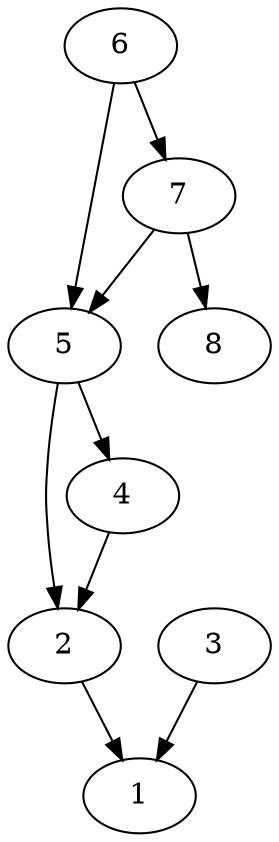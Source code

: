 # DOT Representation for the graph

 digraph graf {
	1 ;
	2  -> 1;
	3  -> 1;
	4  -> 2;
	5  -> 2;
	5  -> 4;
	6  -> 5;
	6  -> 7;
	7  -> 5;
	7  -> 8;
	8 ;
}
